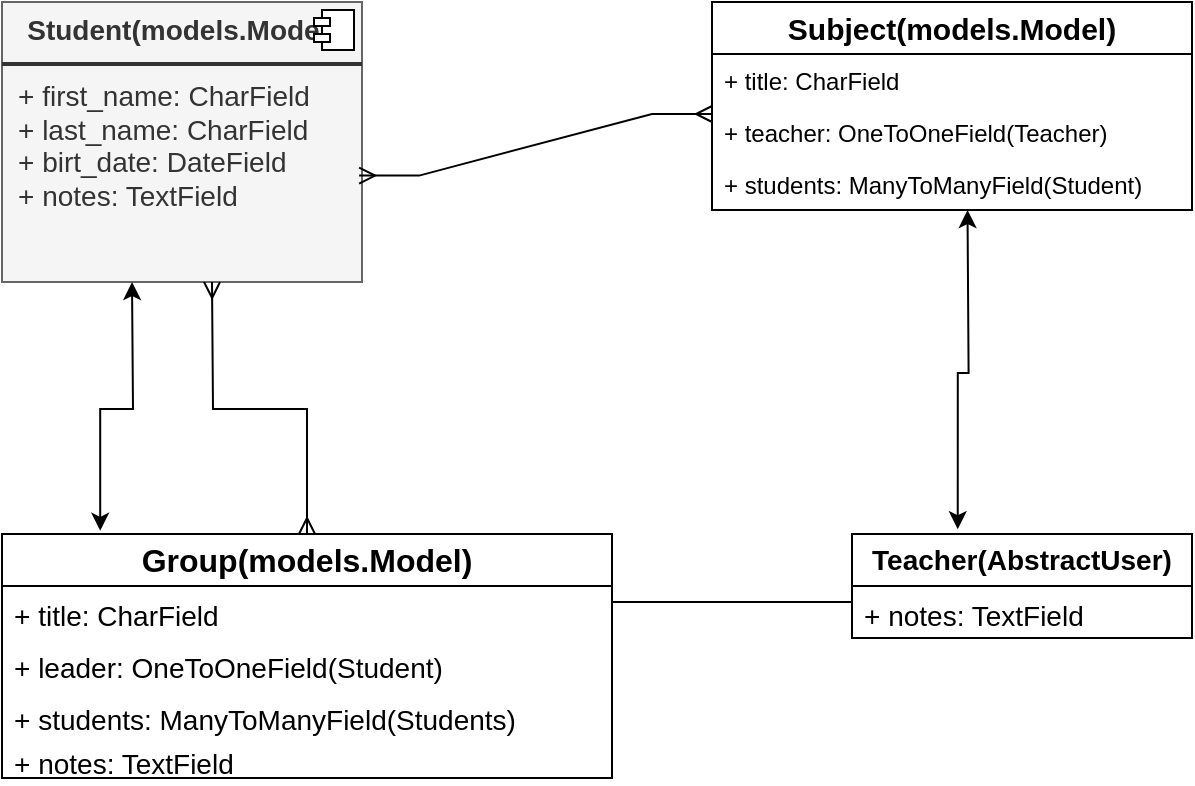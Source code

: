 <mxfile version="24.7.1" type="github">
  <diagram id="C5RBs43oDa-KdzZeNtuy" name="Page-1">
    <mxGraphModel dx="1050" dy="530" grid="1" gridSize="10" guides="1" tooltips="1" connect="1" arrows="1" fold="1" page="1" pageScale="1" pageWidth="827" pageHeight="1169" math="0" shadow="0">
      <root>
        <mxCell id="WIyWlLk6GJQsqaUBKTNV-0" />
        <mxCell id="WIyWlLk6GJQsqaUBKTNV-1" parent="WIyWlLk6GJQsqaUBKTNV-0" />
        <mxCell id="ZiB9fd-2uiRG1xIH4RKu-3" value="&lt;p style=&quot;margin: 6px 0px 0px; text-align: center; font-size: 14px;&quot;&gt;&lt;b style=&quot;font-size: 14px;&quot;&gt;Student(models.Model)&lt;/b&gt;&lt;/p&gt;&lt;hr style=&quot;border-style: solid; font-size: 14px;&quot;&gt;&lt;p style=&quot;margin: 0px 0px 0px 8px; font-size: 14px;&quot;&gt;+ first_name: CharField&lt;br style=&quot;font-size: 14px;&quot;&gt;+ last_name: CharField&lt;/p&gt;&lt;p style=&quot;margin: 0px 0px 0px 8px; font-size: 14px;&quot;&gt;+ birt_date: DateField&lt;/p&gt;&lt;p style=&quot;margin: 0px 0px 0px 8px; font-size: 14px;&quot;&gt;+ notes: TextField&lt;/p&gt;&lt;p style=&quot;margin: 0px 0px 0px 8px; font-size: 14px;&quot;&gt;&lt;br style=&quot;font-size: 14px;&quot;&gt;&lt;/p&gt;&lt;p style=&quot;margin: 0px 0px 0px 8px; font-size: 14px;&quot;&gt;&lt;br style=&quot;font-size: 14px;&quot;&gt;&lt;/p&gt;" style="align=left;overflow=fill;html=1;dropTarget=0;whiteSpace=wrap;fontSize=14;fillColor=#f5f5f5;strokeColor=#666666;fontColor=#333333;" vertex="1" parent="WIyWlLk6GJQsqaUBKTNV-1">
          <mxGeometry x="45" y="164" width="180" height="140" as="geometry" />
        </mxCell>
        <mxCell id="ZiB9fd-2uiRG1xIH4RKu-4" value="" style="shape=component;jettyWidth=8;jettyHeight=4;" vertex="1" parent="ZiB9fd-2uiRG1xIH4RKu-3">
          <mxGeometry x="1" width="20" height="20" relative="1" as="geometry">
            <mxPoint x="-24" y="4" as="offset" />
          </mxGeometry>
        </mxCell>
        <mxCell id="ZiB9fd-2uiRG1xIH4RKu-5" value="&lt;b&gt;Teacher(AbstractUser)&lt;/b&gt;" style="swimlane;fontStyle=0;childLayout=stackLayout;horizontal=1;startSize=26;fillColor=none;horizontalStack=0;resizeParent=1;resizeParentMax=0;resizeLast=0;collapsible=1;marginBottom=0;whiteSpace=wrap;html=1;fontSize=14;" vertex="1" parent="WIyWlLk6GJQsqaUBKTNV-1">
          <mxGeometry x="470" y="430" width="170" height="52" as="geometry" />
        </mxCell>
        <mxCell id="ZiB9fd-2uiRG1xIH4RKu-6" value="+ notes: TextField" style="text;strokeColor=none;fillColor=none;align=left;verticalAlign=top;spacingLeft=4;spacingRight=4;overflow=hidden;rotatable=0;points=[[0,0.5],[1,0.5]];portConstraint=eastwest;whiteSpace=wrap;html=1;fontSize=14;" vertex="1" parent="ZiB9fd-2uiRG1xIH4RKu-5">
          <mxGeometry y="26" width="170" height="26" as="geometry" />
        </mxCell>
        <mxCell id="ZiB9fd-2uiRG1xIH4RKu-9" value="Group(models.Model)" style="swimlane;fontStyle=1;childLayout=stackLayout;horizontal=1;startSize=26;fillColor=none;horizontalStack=0;resizeParent=1;resizeParentMax=0;resizeLast=0;collapsible=1;marginBottom=0;whiteSpace=wrap;html=1;fontSize=16;" vertex="1" parent="WIyWlLk6GJQsqaUBKTNV-1">
          <mxGeometry x="45" y="430" width="305" height="122" as="geometry" />
        </mxCell>
        <mxCell id="ZiB9fd-2uiRG1xIH4RKu-10" value="+ title: CharField" style="text;strokeColor=none;fillColor=none;align=left;verticalAlign=top;spacingLeft=4;spacingRight=4;overflow=hidden;rotatable=0;points=[[0,0.5],[1,0.5]];portConstraint=eastwest;whiteSpace=wrap;html=1;fontSize=14;" vertex="1" parent="ZiB9fd-2uiRG1xIH4RKu-9">
          <mxGeometry y="26" width="305" height="26" as="geometry" />
        </mxCell>
        <mxCell id="ZiB9fd-2uiRG1xIH4RKu-11" value="+ leader: OneToOneField(Student)" style="text;strokeColor=none;fillColor=none;align=left;verticalAlign=top;spacingLeft=4;spacingRight=4;overflow=hidden;rotatable=0;points=[[0,0.5],[1,0.5]];portConstraint=eastwest;whiteSpace=wrap;html=1;fontSize=14;" vertex="1" parent="ZiB9fd-2uiRG1xIH4RKu-9">
          <mxGeometry y="52" width="305" height="26" as="geometry" />
        </mxCell>
        <mxCell id="ZiB9fd-2uiRG1xIH4RKu-12" value="+ students: ManyToManyField(Students)" style="text;strokeColor=none;fillColor=none;align=left;verticalAlign=top;spacingLeft=4;spacingRight=4;overflow=hidden;rotatable=0;points=[[0,0.5],[1,0.5]];portConstraint=eastwest;whiteSpace=wrap;html=1;fontSize=14;" vertex="1" parent="ZiB9fd-2uiRG1xIH4RKu-9">
          <mxGeometry y="78" width="305" height="22" as="geometry" />
        </mxCell>
        <mxCell id="ZiB9fd-2uiRG1xIH4RKu-13" value="+ notes: TextField" style="text;strokeColor=none;fillColor=none;align=left;verticalAlign=top;spacingLeft=4;spacingRight=4;overflow=hidden;rotatable=0;points=[[0,0.5],[1,0.5]];portConstraint=eastwest;whiteSpace=wrap;html=1;fontSize=14;" vertex="1" parent="ZiB9fd-2uiRG1xIH4RKu-9">
          <mxGeometry y="100" width="305" height="22" as="geometry" />
        </mxCell>
        <mxCell id="ZiB9fd-2uiRG1xIH4RKu-14" value="Subject(models.Model)" style="swimlane;fontStyle=1;childLayout=stackLayout;horizontal=1;startSize=26;fillColor=none;horizontalStack=0;resizeParent=1;resizeParentMax=0;resizeLast=0;collapsible=1;marginBottom=0;whiteSpace=wrap;html=1;fontSize=15;" vertex="1" parent="WIyWlLk6GJQsqaUBKTNV-1">
          <mxGeometry x="400" y="164" width="240" height="104" as="geometry" />
        </mxCell>
        <mxCell id="ZiB9fd-2uiRG1xIH4RKu-15" value="+ title: CharField" style="text;strokeColor=none;fillColor=none;align=left;verticalAlign=top;spacingLeft=4;spacingRight=4;overflow=hidden;rotatable=0;points=[[0,0.5],[1,0.5]];portConstraint=eastwest;whiteSpace=wrap;html=1;" vertex="1" parent="ZiB9fd-2uiRG1xIH4RKu-14">
          <mxGeometry y="26" width="240" height="26" as="geometry" />
        </mxCell>
        <mxCell id="ZiB9fd-2uiRG1xIH4RKu-16" value="+ teacher: OneToOneField(Teacher)" style="text;strokeColor=none;fillColor=none;align=left;verticalAlign=top;spacingLeft=4;spacingRight=4;overflow=hidden;rotatable=0;points=[[0,0.5],[1,0.5]];portConstraint=eastwest;whiteSpace=wrap;html=1;" vertex="1" parent="ZiB9fd-2uiRG1xIH4RKu-14">
          <mxGeometry y="52" width="240" height="26" as="geometry" />
        </mxCell>
        <mxCell id="ZiB9fd-2uiRG1xIH4RKu-17" value="+ students: ManyToManyField(Student)" style="text;strokeColor=none;fillColor=none;align=left;verticalAlign=top;spacingLeft=4;spacingRight=4;overflow=hidden;rotatable=0;points=[[0,0.5],[1,0.5]];portConstraint=eastwest;whiteSpace=wrap;html=1;" vertex="1" parent="ZiB9fd-2uiRG1xIH4RKu-14">
          <mxGeometry y="78" width="240" height="26" as="geometry" />
        </mxCell>
        <mxCell id="ZiB9fd-2uiRG1xIH4RKu-22" value="" style="edgeStyle=entityRelationEdgeStyle;fontSize=12;html=1;endArrow=ERmany;startArrow=ERmany;rounded=0;exitX=0.992;exitY=0.62;exitDx=0;exitDy=0;exitPerimeter=0;" edge="1" parent="WIyWlLk6GJQsqaUBKTNV-1" source="ZiB9fd-2uiRG1xIH4RKu-3">
          <mxGeometry width="100" height="100" relative="1" as="geometry">
            <mxPoint x="300" y="320" as="sourcePoint" />
            <mxPoint x="400" y="220" as="targetPoint" />
            <Array as="points">
              <mxPoint x="290" y="270" />
            </Array>
          </mxGeometry>
        </mxCell>
        <mxCell id="ZiB9fd-2uiRG1xIH4RKu-23" value="" style="fontSize=12;html=1;endArrow=ERmany;startArrow=ERmany;rounded=0;verticalAlign=middle;edgeStyle=orthogonalEdgeStyle;" edge="1" parent="WIyWlLk6GJQsqaUBKTNV-1" source="ZiB9fd-2uiRG1xIH4RKu-9">
          <mxGeometry width="100" height="100" relative="1" as="geometry">
            <mxPoint x="50" y="404" as="sourcePoint" />
            <mxPoint x="150" y="304" as="targetPoint" />
          </mxGeometry>
        </mxCell>
        <mxCell id="ZiB9fd-2uiRG1xIH4RKu-25" value="" style="edgeStyle=orthogonalEdgeStyle;fontSize=12;html=1;endArrow=classic;startArrow=classic;rounded=0;startFill=1;endFill=1;exitX=0.161;exitY=-0.013;exitDx=0;exitDy=0;exitPerimeter=0;" edge="1" parent="WIyWlLk6GJQsqaUBKTNV-1" source="ZiB9fd-2uiRG1xIH4RKu-9">
          <mxGeometry width="100" height="100" relative="1" as="geometry">
            <mxPoint x="10" y="404" as="sourcePoint" />
            <mxPoint x="110" y="304" as="targetPoint" />
          </mxGeometry>
        </mxCell>
        <mxCell id="ZiB9fd-2uiRG1xIH4RKu-26" value="" style="edgeStyle=orthogonalEdgeStyle;fontSize=12;html=1;endArrow=classic;startArrow=classic;rounded=0;startFill=1;endFill=1;exitX=0.311;exitY=-0.046;exitDx=0;exitDy=0;exitPerimeter=0;" edge="1" parent="WIyWlLk6GJQsqaUBKTNV-1" source="ZiB9fd-2uiRG1xIH4RKu-5">
          <mxGeometry width="100" height="100" relative="1" as="geometry">
            <mxPoint x="511.75" y="392" as="sourcePoint" />
            <mxPoint x="527.75" y="268" as="targetPoint" />
          </mxGeometry>
        </mxCell>
        <mxCell id="ZiB9fd-2uiRG1xIH4RKu-28" value="" style="line;strokeWidth=1;fillColor=none;align=left;verticalAlign=middle;spacingTop=-1;spacingLeft=3;spacingRight=3;rotatable=0;labelPosition=right;points=[];portConstraint=eastwest;strokeColor=inherit;" vertex="1" parent="WIyWlLk6GJQsqaUBKTNV-1">
          <mxGeometry x="350" y="460" width="120" height="8" as="geometry" />
        </mxCell>
      </root>
    </mxGraphModel>
  </diagram>
</mxfile>
